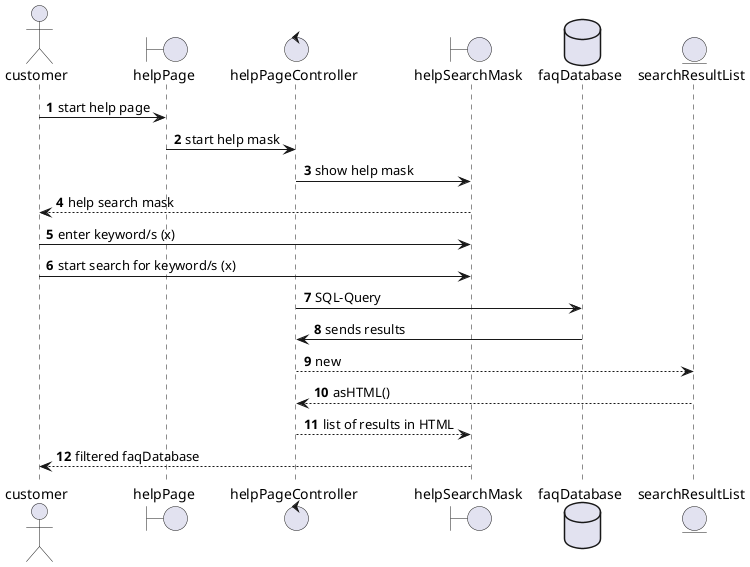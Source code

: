 @startuml
'https://plantuml.com/sequence-diagram


actor customer
boundary helpPage
control helpPageController
boundary helpSearchMask
database faqDatabase
entity searchResultList

autonumber

customer -> helpPage: start help page
helpPage -> helpPageController: start help mask
helpSearchMask <- helpPageController: show help mask
customer <-- helpSearchMask: help search mask
customer -> helpSearchMask: enter keyword/s (x)
customer -> helpSearchMask: start search for keyword/s (x)
helpPageController -> faqDatabase: SQL-Query
faqDatabase -> helpPageController: sends results
helpPageController --> searchResultList: new
searchResultList --> helpPageController: asHTML()
helpPageController --> helpSearchMask: list of results in HTML
helpSearchMask --> customer: filtered faqDatabase
@enduml
